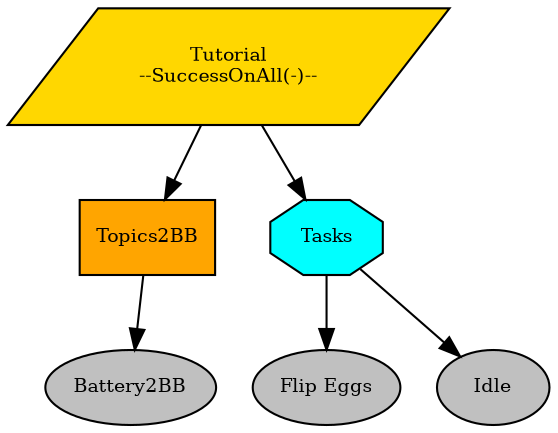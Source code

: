 digraph pastafarianism {
graph [fontname="times-roman"];
node [fontname="times-roman"];
edge [fontname="times-roman"];
Tutorial [label="Tutorial\n--SuccessOnAll(-)--", shape=parallelogram, style=filled, fillcolor=gold, fontsize=9, fontcolor=black];
Topics2BB [label=Topics2BB, shape=box, style=filled, fillcolor=orange, fontsize=9, fontcolor=black];
Tutorial -> Topics2BB;
Battery2BB [label=Battery2BB, shape=ellipse, style=filled, fillcolor=gray, fontsize=9, fontcolor=black];
Topics2BB -> Battery2BB;
Tasks [label=Tasks, shape=octagon, style=filled, fillcolor=cyan, fontsize=9, fontcolor=black];
Tutorial -> Tasks;
"Flip Eggs" [label="Flip Eggs", shape=ellipse, style=filled, fillcolor=gray, fontsize=9, fontcolor=black];
Tasks -> "Flip Eggs";
Idle [label=Idle, shape=ellipse, style=filled, fillcolor=gray, fontsize=9, fontcolor=black];
Tasks -> Idle;
}
